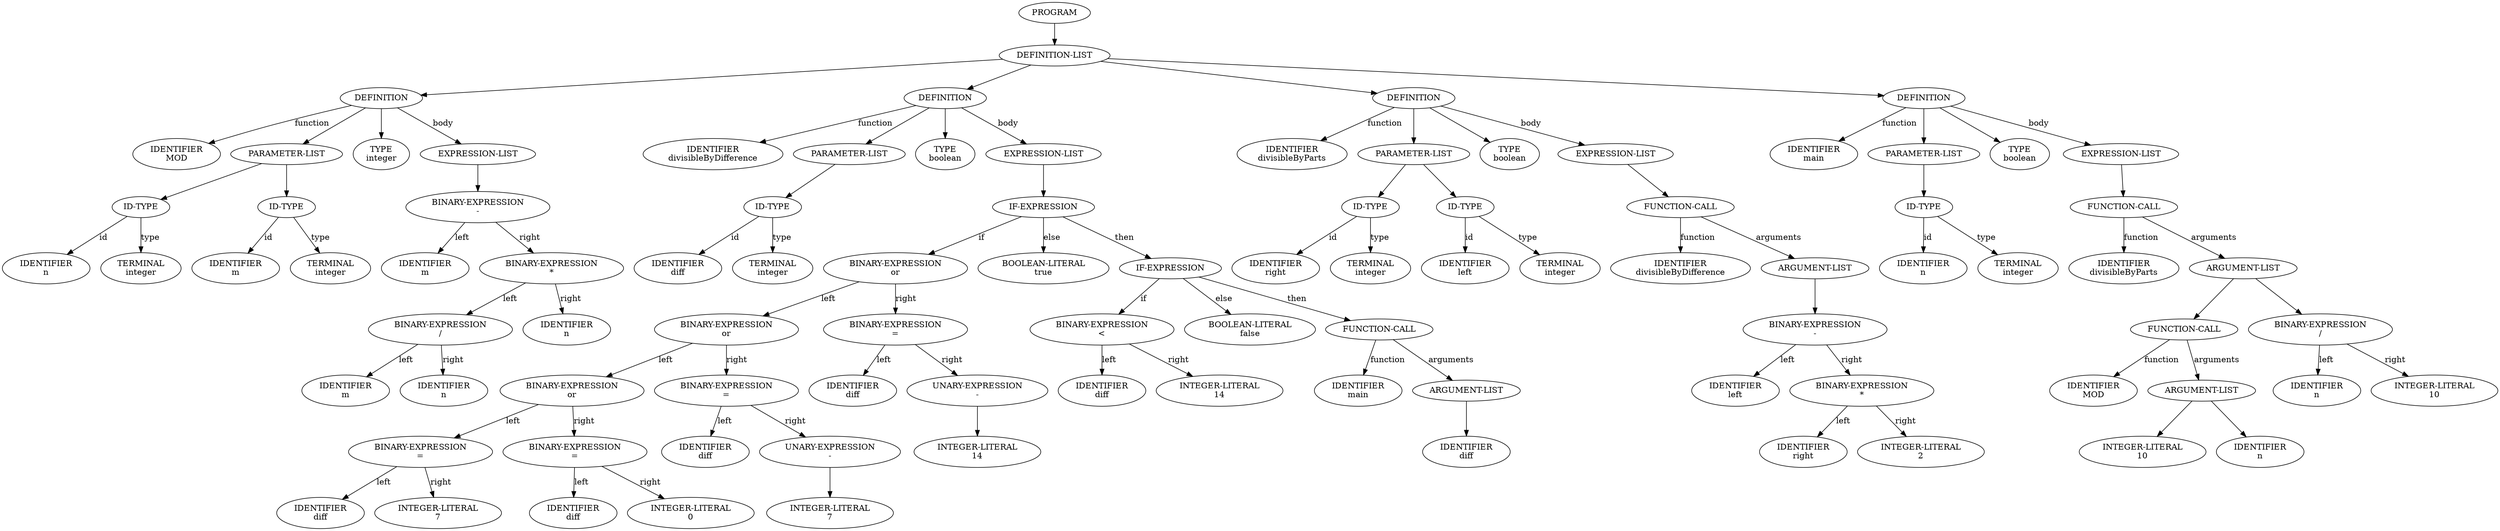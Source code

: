 digraph AST {
node0 [label="PROGRAM"]
node1 [label="DEFINITION-LIST"]
node2 [label="DEFINITION"]
node3 [label="IDENTIFIER\nMOD"]
node4 [label="PARAMETER-LIST"]
node5 [label="ID-TYPE"]
node6 [label="IDENTIFIER\nn"]
node7 [label="TERMINAL\ninteger"]
node8 [label="ID-TYPE"]
node9 [label="IDENTIFIER\nm"]
node10 [label="TERMINAL\ninteger"]
node11 [label="TYPE\ninteger"]
node12 [label="EXPRESSION-LIST"]
node13 [label="BINARY-EXPRESSION\n-"]
node14 [label="IDENTIFIER\nm"]
node15 [label="BINARY-EXPRESSION\n*"]
node16 [label="BINARY-EXPRESSION\n/"]
node17 [label="IDENTIFIER\nm"]
node18 [label="IDENTIFIER\nn"]
node19 [label="IDENTIFIER\nn"]
node20 [label="DEFINITION"]
node21 [label="IDENTIFIER\ndivisibleByDifference"]
node22 [label="PARAMETER-LIST"]
node23 [label="ID-TYPE"]
node24 [label="IDENTIFIER\ndiff"]
node25 [label="TERMINAL\ninteger"]
node26 [label="TYPE\nboolean"]
node27 [label="EXPRESSION-LIST"]
node28 [label="IF-EXPRESSION"]
node29 [label="BINARY-EXPRESSION\nor"]
node30 [label="BINARY-EXPRESSION\nor"]
node31 [label="BINARY-EXPRESSION\nor"]
node32 [label="BINARY-EXPRESSION\n="]
node33 [label="IDENTIFIER\ndiff"]
node34 [label="INTEGER-LITERAL\n7"]
node35 [label="BINARY-EXPRESSION\n="]
node36 [label="IDENTIFIER\ndiff"]
node37 [label="INTEGER-LITERAL\n0"]
node38 [label="BINARY-EXPRESSION\n="]
node39 [label="IDENTIFIER\ndiff"]
node40 [label="UNARY-EXPRESSION\n-"]
node41 [label="INTEGER-LITERAL\n7"]
node42 [label="BINARY-EXPRESSION\n="]
node43 [label="IDENTIFIER\ndiff"]
node44 [label="UNARY-EXPRESSION\n-"]
node45 [label="INTEGER-LITERAL\n14"]
node46 [label="BOOLEAN-LITERAL\ntrue"]
node47 [label="IF-EXPRESSION"]
node48 [label="BINARY-EXPRESSION\n<"]
node49 [label="IDENTIFIER\ndiff"]
node50 [label="INTEGER-LITERAL\n14"]
node51 [label="BOOLEAN-LITERAL\nfalse"]
node52 [label="FUNCTION-CALL"]
node53 [label="IDENTIFIER\nmain"]
node54 [label="ARGUMENT-LIST"]
node55 [label="IDENTIFIER\ndiff"]
node56 [label="DEFINITION"]
node57 [label="IDENTIFIER\ndivisibleByParts"]
node58 [label="PARAMETER-LIST"]
node59 [label="ID-TYPE"]
node60 [label="IDENTIFIER\nright"]
node61 [label="TERMINAL\ninteger"]
node62 [label="ID-TYPE"]
node63 [label="IDENTIFIER\nleft"]
node64 [label="TERMINAL\ninteger"]
node65 [label="TYPE\nboolean"]
node66 [label="EXPRESSION-LIST"]
node67 [label="FUNCTION-CALL"]
node68 [label="IDENTIFIER\ndivisibleByDifference"]
node69 [label="ARGUMENT-LIST"]
node70 [label="BINARY-EXPRESSION\n-"]
node71 [label="IDENTIFIER\nleft"]
node72 [label="BINARY-EXPRESSION\n*"]
node73 [label="IDENTIFIER\nright"]
node74 [label="INTEGER-LITERAL\n2"]
node75 [label="DEFINITION"]
node76 [label="IDENTIFIER\nmain"]
node77 [label="PARAMETER-LIST"]
node78 [label="ID-TYPE"]
node79 [label="IDENTIFIER\nn"]
node80 [label="TERMINAL\ninteger"]
node81 [label="TYPE\nboolean"]
node82 [label="EXPRESSION-LIST"]
node83 [label="FUNCTION-CALL"]
node84 [label="IDENTIFIER\ndivisibleByParts"]
node85 [label="ARGUMENT-LIST"]
node86 [label="FUNCTION-CALL"]
node87 [label="IDENTIFIER\nMOD"]
node88 [label="ARGUMENT-LIST"]
node89 [label="INTEGER-LITERAL\n10"]
node90 [label="IDENTIFIER\nn"]
node91 [label="BINARY-EXPRESSION\n/"]
node92 [label="IDENTIFIER\nn"]
node93 [label="INTEGER-LITERAL\n10"]
node2 -> node3 [label="function"]
node5 -> node6 [label="id"]
node5 -> node7 [label="type"]
node4 -> node5
node8 -> node9 [label="id"]
node8 -> node10 [label="type"]
node4 -> node8
node2 -> node4
node2 -> node11
node13 -> node14 [label="left"]
node16 -> node17 [label="left"]
node16 -> node18 [label="right"]
node15 -> node16 [label="left"]
node15 -> node19 [label="right"]
node13 -> node15 [label="right"]
node12 -> node13
node2 -> node12 [label="body"]
node1 -> node2
node20 -> node21 [label="function"]
node23 -> node24 [label="id"]
node23 -> node25 [label="type"]
node22 -> node23
node20 -> node22
node20 -> node26
node32 -> node33 [label="left"]
node32 -> node34 [label="right"]
node31 -> node32 [label="left"]
node35 -> node36 [label="left"]
node35 -> node37 [label="right"]
node31 -> node35 [label="right"]
node30 -> node31 [label="left"]
node38 -> node39 [label="left"]
node40 -> node41
node38 -> node40 [label="right"]
node30 -> node38 [label="right"]
node29 -> node30 [label="left"]
node42 -> node43 [label="left"]
node44 -> node45
node42 -> node44 [label="right"]
node29 -> node42 [label="right"]
node28 -> node29 [label="if"]
node28 -> node46 [label="else"]
node48 -> node49 [label="left"]
node48 -> node50 [label="right"]
node47 -> node48 [label="if"]
node47 -> node51 [label="else"]
node52 -> node53 [label="function"]
node54 -> node55
node52 -> node54 [label="arguments"]
node47 -> node52 [label="then"]
node28 -> node47 [label="then"]
node27 -> node28
node20 -> node27 [label="body"]
node1 -> node20
node56 -> node57 [label="function"]
node59 -> node60 [label="id"]
node59 -> node61 [label="type"]
node58 -> node59
node62 -> node63 [label="id"]
node62 -> node64 [label="type"]
node58 -> node62
node56 -> node58
node56 -> node65
node67 -> node68 [label="function"]
node70 -> node71 [label="left"]
node72 -> node73 [label="left"]
node72 -> node74 [label="right"]
node70 -> node72 [label="right"]
node69 -> node70
node67 -> node69 [label="arguments"]
node66 -> node67
node56 -> node66 [label="body"]
node1 -> node56
node75 -> node76 [label="function"]
node78 -> node79 [label="id"]
node78 -> node80 [label="type"]
node77 -> node78
node75 -> node77
node75 -> node81
node83 -> node84 [label="function"]
node86 -> node87 [label="function"]
node88 -> node89
node88 -> node90
node86 -> node88 [label="arguments"]
node85 -> node86
node91 -> node92 [label="left"]
node91 -> node93 [label="right"]
node85 -> node91
node83 -> node85 [label="arguments"]
node82 -> node83
node75 -> node82 [label="body"]
node1 -> node75
node0 -> node1
}